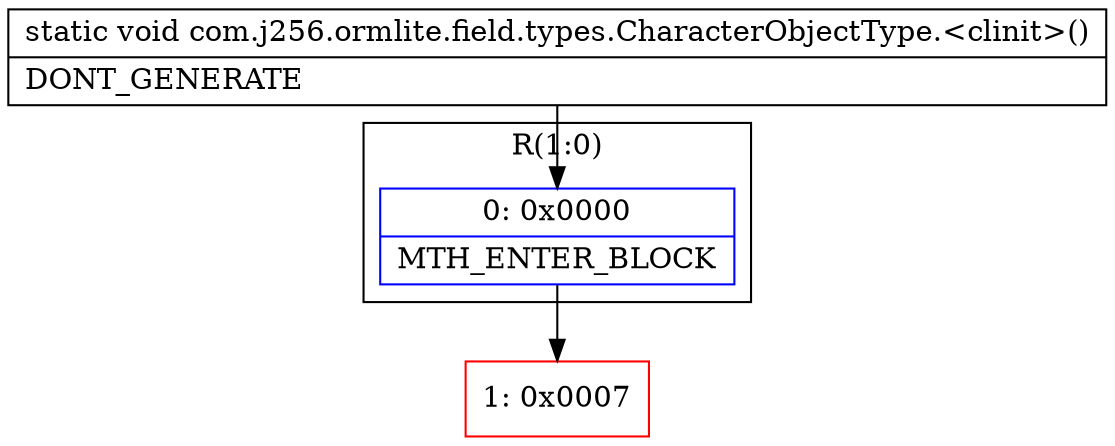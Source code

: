 digraph "CFG forcom.j256.ormlite.field.types.CharacterObjectType.\<clinit\>()V" {
subgraph cluster_Region_1756311180 {
label = "R(1:0)";
node [shape=record,color=blue];
Node_0 [shape=record,label="{0\:\ 0x0000|MTH_ENTER_BLOCK\l}"];
}
Node_1 [shape=record,color=red,label="{1\:\ 0x0007}"];
MethodNode[shape=record,label="{static void com.j256.ormlite.field.types.CharacterObjectType.\<clinit\>()  | DONT_GENERATE\l}"];
MethodNode -> Node_0;
Node_0 -> Node_1;
}

